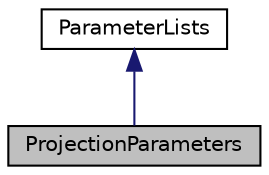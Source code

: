 digraph "ProjectionParameters"
{
 // LATEX_PDF_SIZE
  edge [fontname="Helvetica",fontsize="10",labelfontname="Helvetica",labelfontsize="10"];
  node [fontname="Helvetica",fontsize="10",shape=record];
  Node1 [label="ProjectionParameters",height=0.2,width=0.4,color="black", fillcolor="grey75", style="filled", fontcolor="black",tooltip="The ProjectionParameters class stores parameters for the 'Add_projection' XML element used for fluid-..."];
  Node2 -> Node1 [dir="back",color="midnightblue",fontsize="10",style="solid",fontname="Helvetica"];
  Node2 [label="ParameterLists",height=0.2,width=0.4,color="black", fillcolor="white", style="filled",URL="$class_parameter_lists.html",tooltip="Defines parameter name and value, and stores them in maps for settng values from XML."];
}
